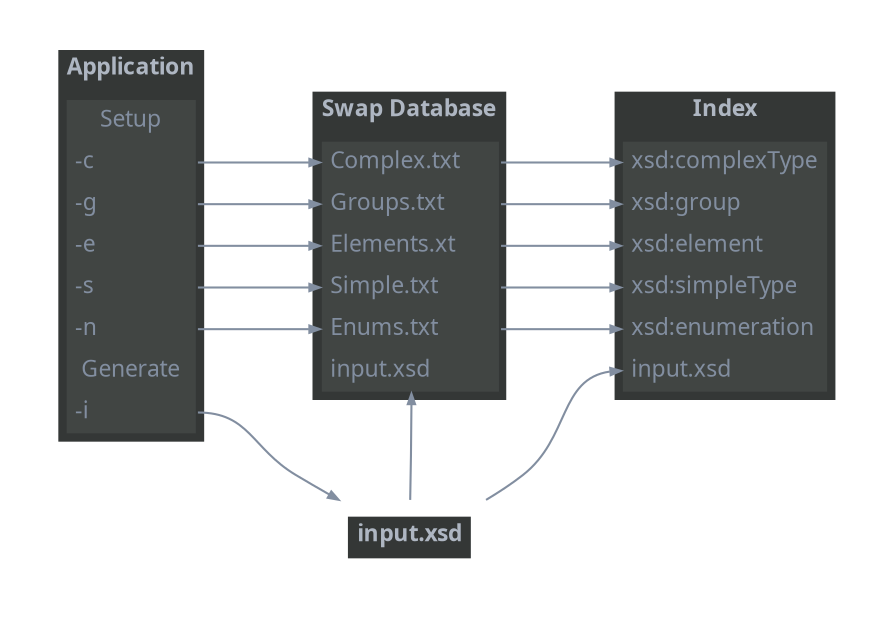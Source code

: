 

digraph {
    bgcolor = none;
    rankdir = "LR";
    layout  = dot;
    
    node [
        shape     = none
        fontname  = "Segoe UI"
        fontcolor = "#828EA0FF"
        fontsize  = "11"
    ]
    edge [
        arrowsize = "0.5"
        color     = "#828EA0FF"
        fontname  = "Segoe UI"
        fontcolor = "#828EA0FF"
        fontsize  = "11"
    ]

    subgraph cluster_a{
        peripheries = 0
        bgcolor     = none

        Application[label=<
            <table border="0" cellspacing="0" cellpadding="4" bgcolor="#343736FF">
                <tr><td align="center" port="Title"><font color="#AEB6C2FF"><b>Application</b></font></td></tr>
                <tr><td align="left">
                <table border="0" cellspacing="0" cellpadding="4" bgcolor="#464948C0">
                <tr><td align="center">Setup</td></tr>
                <tr><td align="left" port="C">-c</td></tr>
                <tr><td align="left" port="G">-g</td></tr>
                <tr><td align="left" port="E">-e</td></tr>
                <tr><td align="left" port="S">-s</td></tr>
                <tr><td align="left" port="N">-n</td></tr>
                <tr><td align="center">Generate</td></tr>
                <tr><td align="left" port="I">-i</td></tr>
                </table>
                </td></tr>
            </table>
        >];

        Database[label=<
            <table border="0" cellspacing="0" cellpadding="4" bgcolor="#343736FF">
                <tr><td align="center" port="Title"><font color="#AEB6C2FF"><b>Swap Database</b></font></td></tr>
                <tr><td align="left">
                <table border="0" cellspacing="0" cellpadding="4" bgcolor="#464948C0">
                <tr><td align="left" port="C">Complex.txt</td></tr>
                <tr><td align="left" port="G">Groups.txt</td></tr>
                <tr><td align="left" port="E">Elements.xt</td></tr>
                <tr><td align="left" port="S">Simple.txt</td></tr>
                <tr><td align="left" port="N">Enums.txt</td></tr>
                <tr><td align="left" port="I">input.xsd</td></tr>
                </table>
                </td></tr>
            </table>
        >];
        
        Index[label=<
        <table border="0" cellspacing="0" cellpadding="4" bgcolor="#343736FF">
            <tr><td align="center" port="Title"><font color="#AEB6C2FF"><b>Index</b></font></td></tr>
            <tr><td align="left">
            <table border="0" cellspacing="0" cellpadding="4" bgcolor="#464948C0">
            <tr><td align="left" port="C">xsd:complexType</td></tr>
            <tr><td align="left" port="G">xsd:group</td></tr>
            <tr><td align="left" port="E">xsd:element</td></tr>
            <tr><td align="left" port="S">xsd:simpleType</td></tr>
            <tr><td align="left" port="N">xsd:enumeration</td></tr>
            <tr><td align="left" port="I">input.xsd</td></tr>
            </table>
            </td></tr>
        </table>
        >];

    }

    subgraph cluster_b{
        peripheries=0
        Input[label=<
        <table border="0" cellspacing="0" cellpadding="4" bgcolor="#343736FF">
            <tr><td align="center" port="Title"><font color="#AEB6C2FF"><b>input.xsd</b></font></td></tr>
        </table>
        >];
    }
    
    Application:C->Database:C
    Application:S->Database:S
    Application:E->Database:E
    Application:N->Database:N
    Application:G->Database:G
    

    Application:I->Input;
    Database:C->Index:C;
    Database:S->Index:S;
    Database:E->Index:E;
    Database:N->Index:N;
    Database:G->Index:G;
    Input->Database:I;
    Input->Index:I;
}
